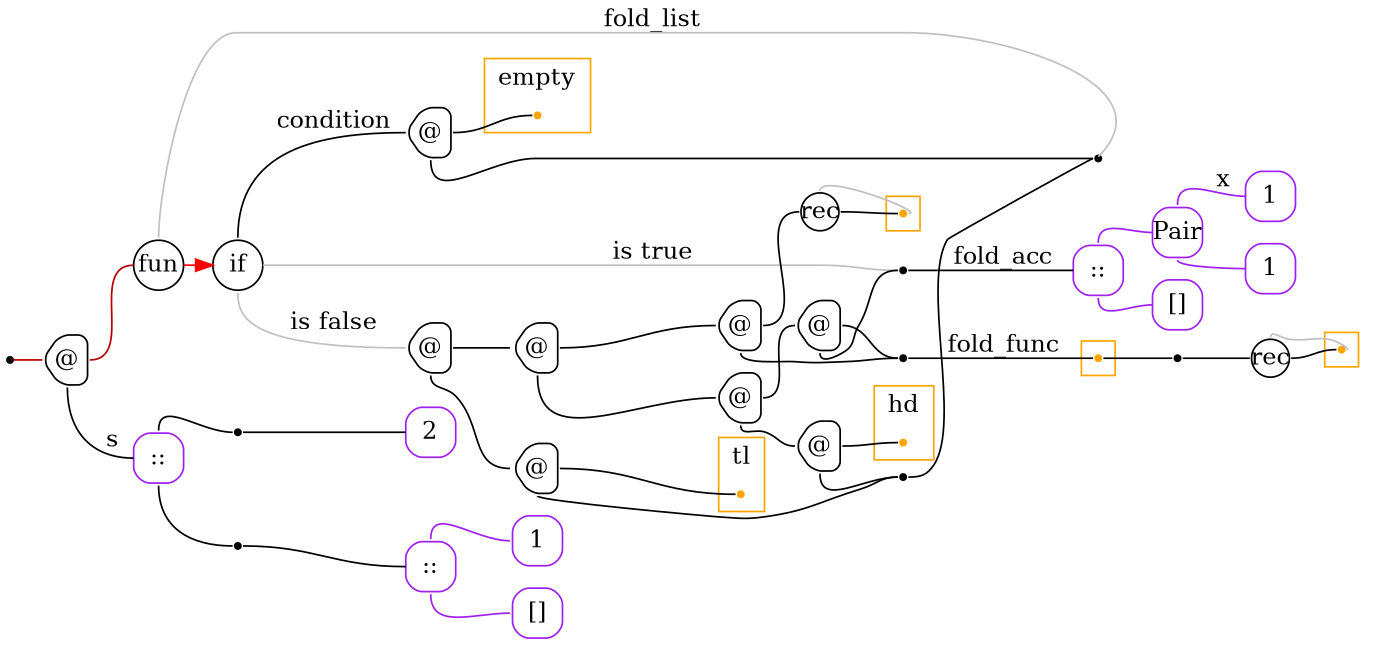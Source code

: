 digraph G {
  rankdir=LR;
  edge[arrowhead=none,arrowtail=none];
  node[fixedsize=true,shape=circle]
  size="9.201041666666667,5.219270833333334";
  labeldistance=0;
  nodesep=.175;
  ranksep=.175;

 nd1[shape=point];
   nd15[label="1",tooltip="nd15-ConstGraph",style=rounded,orientation=90,shape=square,width=.4,height=.4,color="purple"];
   nd21[label="2",tooltip="nd21-ConstGraph",style=rounded,orientation=90,shape=square,width=.4,height=.4,color="purple"];
   nd27[label="1",tooltip="nd27-ConstGraph",style=rounded,orientation=90,shape=square,width=.4,height=.4,color="purple"];
   nd32[label="[]",tooltip="nd32-ConstEmptyGraph",style=rounded,orientation=90,shape=square,width=.4,height=.4,color="purple"];
   nd363[label="::",tooltip="nd363-ConstListGraph",style=rounded,orientation=90,shape=square,width=.4,height=.4,color="purple"];
 subgraph cluster_nd174 {
   graph[style=fill,color="orange"];
   ndcluster_nd174[tooltip="nd174",orientation=90,shape=point,color="orange"];
 };
 nd379[label="rec",tooltip="nd379-RecurGraph",style=rounded,width=.3,height=.3,color="#000000"];
   subgraph cluster_nd383 {
     graph[style=fill,color="orange"];
     ndcluster_nd383[tooltip="nd383",orientation=90,shape=point,color="orange"];
   };
 nd85[label="@",tooltip="nd85-AppGraph",style=rounded,orientation=90,shape=house,width=.4,height=.4,color="#000000"];
   nd565[label="::",tooltip="nd565-ConstListGraph",style=rounded,orientation=90,shape=square,width=.4,height=.4,color="purple"];
 nd568[label=" ",tooltip="nd568-ContractGraph",style=rounded,orientation=90,shape=point];
 nd569[label=" ",tooltip="nd569-ContractGraph",style=rounded,orientation=90,shape=point];
 nd673[label=" ",tooltip="nd673-ContractGraph",style=rounded,orientation=90,shape=point];
   nd592[label="1",tooltip="nd592-ConstGraph",style=rounded,orientation=90,shape=square,width=.4,height=.4,color="purple"];
   nd596[label="[]",tooltip="nd596-ConstEmptyGraph",style=rounded,orientation=90,shape=square,width=.4,height=.4,color="purple"];
   nd686[label="Pair",tooltip="nd686-ConstPairGraph",style=rounded,orientation=90,shape=square,width=.4,height=.4,color="purple"];
   nd692[label="::",tooltip="nd692-ConstListGraph",style=rounded,orientation=90,shape=square,width=.4,height=.4,color="purple"];
 nd696[label="rec",tooltip="nd696-RecurGraph",style=rounded,width=.3,height=.3,color="#000000"];
   subgraph cluster_nd700 {
     graph[style=fill,color="orange"];
     ndcluster_nd700[tooltip="nd700",orientation=90,shape=point,color="orange"];
   };
 nd497[label="fun",tooltip="nd497-AbsGraph",style=rounded,width=.4,height=.4,color="#000000"];
 nd498[label="if",tooltip="nd498-IfGraph",style=rounded,width=.4,height=.4,color="#000000"];
 nd499[label="@",tooltip="nd499-AppGraph",style=rounded,orientation=90,shape=house,width=.4,height=.4,color="#000000"];
 subgraph cluster_nd502 {
   graph[style=fill,color="orange",label="empty"];
   ndcluster_nd502[tooltip="nd502",orientation=90,shape=point,color="orange"];
 };
 nd506[label="@",tooltip="nd506-AppGraph",style=rounded,orientation=90,shape=house,width=.4,height=.4,color="#000000"];
 nd507[label="@",tooltip="nd507-AppGraph",style=rounded,orientation=90,shape=house,width=.4,height=.4,color="#000000"];
 nd508[label="@",tooltip="nd508-AppGraph",style=rounded,orientation=90,shape=house,width=.4,height=.4,color="#000000"];
 nd511[label="@",tooltip="nd511-AppGraph",style=rounded,orientation=90,shape=house,width=.4,height=.4,color="#000000"];
 nd512[label="@",tooltip="nd512-AppGraph",style=rounded,orientation=90,shape=house,width=.4,height=.4,color="#000000"];
 nd515[label="@",tooltip="nd515-AppGraph",style=rounded,orientation=90,shape=house,width=.4,height=.4,color="#000000"];
 subgraph cluster_nd518 {
   graph[style=fill,color="orange",label="hd"];
   ndcluster_nd518[tooltip="nd518",orientation=90,shape=point,color="orange"];
 };
 nd522[label=" ",tooltip="nd522-ContractGraph",style=rounded,orientation=90,shape=point];
 nd524[label="@",tooltip="nd524-AppGraph",style=rounded,orientation=90,shape=house,width=.4,height=.4,color="#000000"];
 subgraph cluster_nd527 {
   graph[style=fill,color="orange",label="tl"];
   ndcluster_nd527[tooltip="nd527",orientation=90,shape=point,color="orange"];
 };
 nd531[label=" ",tooltip="nd531-ContractGraph",style=rounded,orientation=90,shape=point];
 nd532[label=" ",tooltip="nd532-ContractGraph",style=rounded,orientation=90,shape=point];
 nd533[label=" ",tooltip="nd533-ContractGraph",style=rounded,orientation=90,shape=point];

  nd363->nd27[tailport=n,headport=w,color=purple,arrowhead=none,arrowtail=none];
  nd363->nd32[tailport=s,headport=w,color=purple,arrowhead=none,arrowtail=none];
  nd85->nd565[label="s",tailport=s,headport=w];
  nd85->nd497[tailport=e,headport=w,color="#b70000",arrowhead=none,arrowtail=none];
  nd1->nd85[label="",tailport=e,headport=w,color="#b70000",arrowhead=none,arrowtail=none];
  ndcluster_nd174->nd673[tailport=e,headport=w];
  nd673->nd379[tailport=e,headport=w,color=black,arrowhead=none,arrowtail=none];
  nd568->nd21[tailport=e,headport=w];
  nd569->nd363[tailport=e,headport=w];
  nd379->ndcluster_nd383[dir=back,headport=e,tailport=n,color=grey,arrowhead=none,arrowtail=none];
  nd379->ndcluster_nd383[tailport=e,headport=w];
  nd499->ndcluster_nd502[tailport=e,headport=w];
  nd508->nd696[tailport=e,headport=w,color=black,arrowhead=none,arrowtail=none];
  nd512->nd522[tailport=e,headport=w];
  nd515->ndcluster_nd518[tailport=e,headport=w];
  nd511->nd512[tailport=e,headport=w];
  nd511->nd515[tailport=s,headport=w];
  nd507->nd508[tailport=e,headport=w];
  nd507->nd511[tailport=s,headport=w];
  nd508->nd522[tailport=s,headport=w];
  nd524->ndcluster_nd527[tailport=e,headport=w];
  nd506->nd507[tailport=e,headport=w];
  nd506->nd524[tailport=s,headport=w];
  nd524->nd531[tailport=s,headport=w];
  nd515->nd531[tailport=s,headport=w];
  nd498->nd499[label="condition",tailport=n,headport=w];
  nd498->nd506[label="is false",tailport=s,headport=w,color=grey,arrowhead=none,arrowtail=none];
  nd512->nd532[tailport=s,headport=w];
  nd498->nd532[label="is true",tailport=e,headport=w,color=grey,arrowhead=none,arrowtail=none];
  nd499->nd533[tailport=s,headport=w];
  nd531->nd533[tailport=e,headport=w];
  nd497->nd498[tailport=e,headport=w,color=red,arrowhead=normal];
  nd497->nd533[dir=back,label="fold_list",headport=ne,tailport=n,color=grey,arrowhead=none,arrowtail=none];
  nd532->nd692[label="fold_acc",tailport=e,headport=w];
  nd522->ndcluster_nd174[label="fold_func",tailport=e,headport=w];
  nd565->nd568[tailport=n,headport=w];
  nd565->nd569[tailport=s,headport=w];
  nd686->nd592[tailport=s,headport=w,color=purple,arrowhead=none,arrowtail=none];
  nd692->nd686[tailport=n,headport=w,color=purple,arrowhead=none,arrowtail=none];
  nd692->nd596[tailport=s,headport=w,color=purple,arrowhead=none,arrowtail=none];
  nd686->nd15[label="x",tailport=n,headport=w,color=purple,arrowhead=none,arrowtail=none];
  nd696->ndcluster_nd700[dir=back,headport=e,tailport=n,color=grey,arrowhead=none,arrowtail=none];
  nd696->ndcluster_nd700[tailport=e,headport=w];
}
